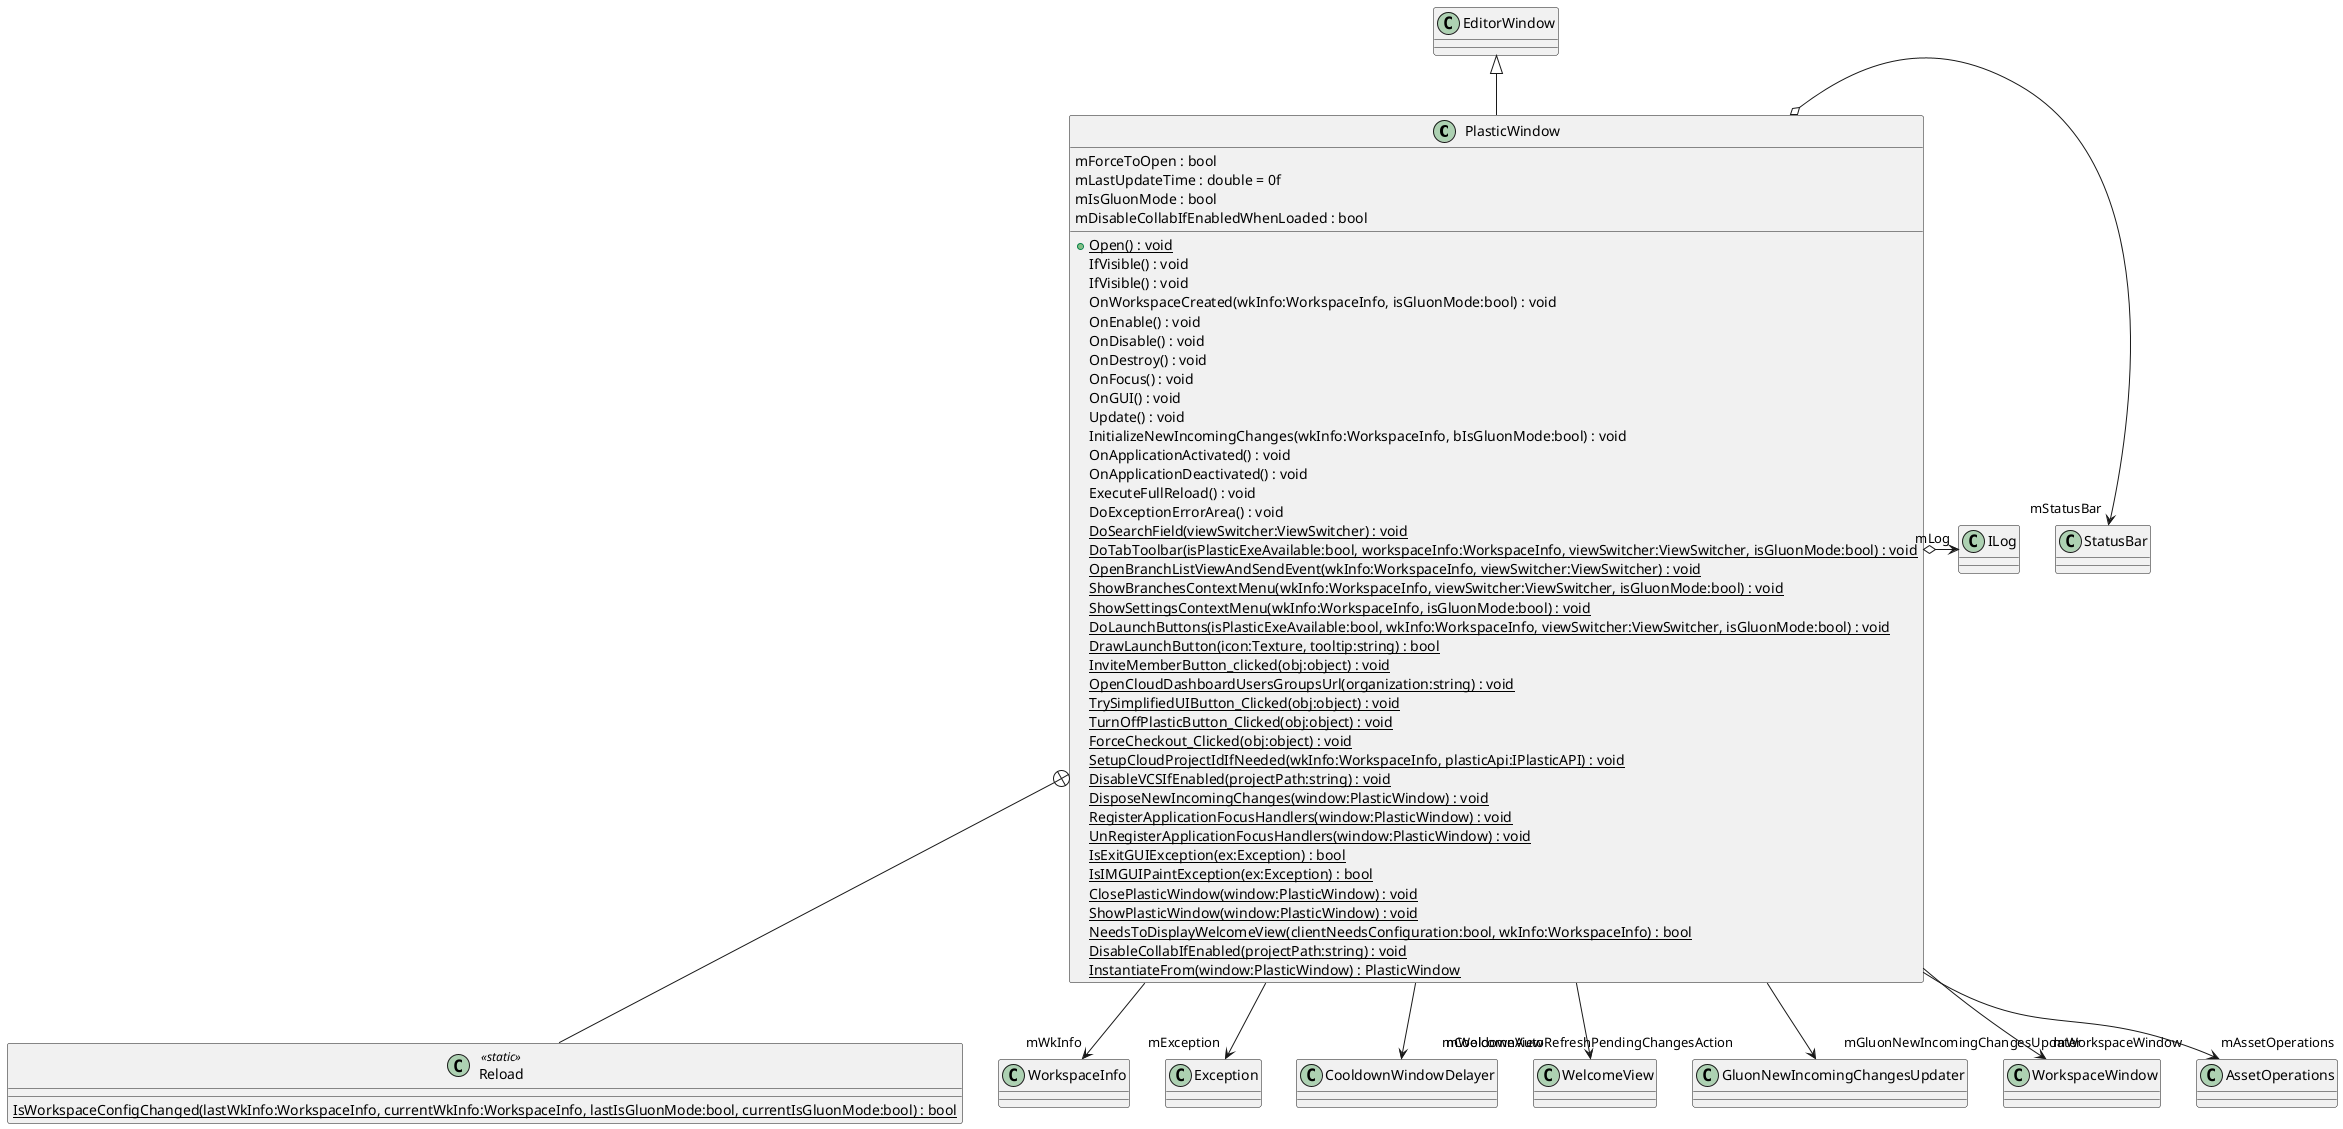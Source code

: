 @startuml
class PlasticWindow {
    + {static} Open() : void
    IfVisible() : void
    IfVisible() : void
    OnWorkspaceCreated(wkInfo:WorkspaceInfo, isGluonMode:bool) : void
    OnEnable() : void
    OnDisable() : void
    OnDestroy() : void
    OnFocus() : void
    OnGUI() : void
    Update() : void
    InitializeNewIncomingChanges(wkInfo:WorkspaceInfo, bIsGluonMode:bool) : void
    OnApplicationActivated() : void
    OnApplicationDeactivated() : void
    ExecuteFullReload() : void
    DoExceptionErrorArea() : void
    {static} DoSearchField(viewSwitcher:ViewSwitcher) : void
    {static} DoTabToolbar(isPlasticExeAvailable:bool, workspaceInfo:WorkspaceInfo, viewSwitcher:ViewSwitcher, isGluonMode:bool) : void
    {static} OpenBranchListViewAndSendEvent(wkInfo:WorkspaceInfo, viewSwitcher:ViewSwitcher) : void
    {static} ShowBranchesContextMenu(wkInfo:WorkspaceInfo, viewSwitcher:ViewSwitcher, isGluonMode:bool) : void
    {static} ShowSettingsContextMenu(wkInfo:WorkspaceInfo, isGluonMode:bool) : void
    {static} DoLaunchButtons(isPlasticExeAvailable:bool, wkInfo:WorkspaceInfo, viewSwitcher:ViewSwitcher, isGluonMode:bool) : void
    {static} DrawLaunchButton(icon:Texture, tooltip:string) : bool
    {static} InviteMemberButton_clicked(obj:object) : void
    {static} OpenCloudDashboardUsersGroupsUrl(organization:string) : void
    {static} TrySimplifiedUIButton_Clicked(obj:object) : void
    {static} TurnOffPlasticButton_Clicked(obj:object) : void
    {static} ForceCheckout_Clicked(obj:object) : void
    {static} SetupCloudProjectIdIfNeeded(wkInfo:WorkspaceInfo, plasticApi:IPlasticAPI) : void
    {static} DisableVCSIfEnabled(projectPath:string) : void
    {static} DisposeNewIncomingChanges(window:PlasticWindow) : void
    {static} RegisterApplicationFocusHandlers(window:PlasticWindow) : void
    {static} UnRegisterApplicationFocusHandlers(window:PlasticWindow) : void
    {static} IsExitGUIException(ex:Exception) : bool
    {static} IsIMGUIPaintException(ex:Exception) : bool
    {static} ClosePlasticWindow(window:PlasticWindow) : void
    {static} ShowPlasticWindow(window:PlasticWindow) : void
    {static} NeedsToDisplayWelcomeView(clientNeedsConfiguration:bool, wkInfo:WorkspaceInfo) : bool
    {static} DisableCollabIfEnabled(projectPath:string) : void
    {static} InstantiateFrom(window:PlasticWindow) : PlasticWindow
    mForceToOpen : bool
    mLastUpdateTime : double = 0f
    mIsGluonMode : bool
    mDisableCollabIfEnabledWhenLoaded : bool
}
class Reload <<static>> {
    {static} IsWorkspaceConfigChanged(lastWkInfo:WorkspaceInfo, currentWkInfo:WorkspaceInfo, lastIsGluonMode:bool, currentIsGluonMode:bool) : bool
}
EditorWindow <|-- PlasticWindow
PlasticWindow --> "mWkInfo" WorkspaceInfo
PlasticWindow --> "mException" Exception
PlasticWindow --> "mCooldownAutoRefreshPendingChangesAction" CooldownWindowDelayer
PlasticWindow --> "mWelcomeView" WelcomeView
PlasticWindow o-> "mStatusBar" StatusBar
PlasticWindow --> "mGluonNewIncomingChangesUpdater" GluonNewIncomingChangesUpdater
PlasticWindow --> "mWorkspaceWindow" WorkspaceWindow
PlasticWindow --> "mAssetOperations" AssetOperations
PlasticWindow o-> "mLog" ILog
PlasticWindow +-- Reload
@enduml
